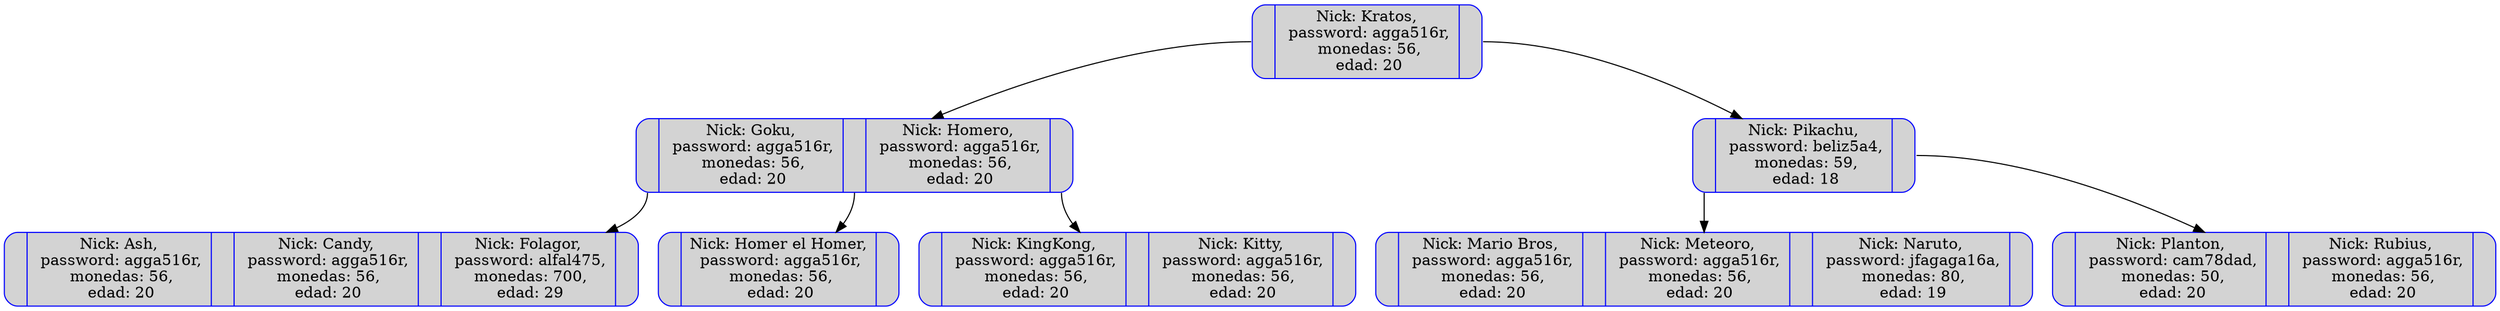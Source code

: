 digraph G{ 
rankdir=TB;
node[color="blue",style="rounded,filled",fillcolor=lightgray, shape=record];
"Nodod420339a-4fde-fa7a-39eb-0881c679fa56"[label="<P0>|Nick: Kratos,\n password: agga516r,\n monedas: 56,\n edad: 20|<P1>"];
"Nodo1d659bc1-826c-376b-72bf-780582a56aee"[label="<P0>|Nick: Goku,\n password: agga516r,\n monedas: 56,\n edad: 20|<P1>|Nick: Homero,\n password: agga516r,\n monedas: 56,\n edad: 20|<P2>"];
"Nodod985a111-509d-dac2-6dbc-6ddf59dd4be3"[label="<P0>|Nick: Ash,\n password: agga516r,\n monedas: 56,\n edad: 20|<P1>|Nick: Candy,\n password: agga516r,\n monedas: 56,\n edad: 20|<P2>|Nick: Folagor,\n password: alfal475,\n monedas: 700,\n edad: 29|<P3>"];
"Nodo1d659bc1-826c-376b-72bf-780582a56aee":P0 -> "Nodod985a111-509d-dac2-6dbc-6ddf59dd4be3";
"Nodo8ca5cf57-b321-f54f-fe5b-50088f07aeb4"[label="<P0>|Nick: Homer el Homer,\n password: agga516r,\n monedas: 56,\n edad: 20|<P1>"];
"Nodo1d659bc1-826c-376b-72bf-780582a56aee":P1 -> "Nodo8ca5cf57-b321-f54f-fe5b-50088f07aeb4";
"Nodoe435544a-86ca-6724-7298-ab51b6cd39ca"[label="<P0>|Nick: KingKong,\n password: agga516r,\n monedas: 56,\n edad: 20|<P1>|Nick: Kitty,\n password: agga516r,\n monedas: 56,\n edad: 20|<P2>"];
"Nodo1d659bc1-826c-376b-72bf-780582a56aee":P2 -> "Nodoe435544a-86ca-6724-7298-ab51b6cd39ca";
"Nodod420339a-4fde-fa7a-39eb-0881c679fa56":P0 -> "Nodo1d659bc1-826c-376b-72bf-780582a56aee";
"Nodo5f0ae241-be8b-f659-6e0e-0dce1faa4f13"[label="<P0>|Nick: Pikachu,\n password: beliz5a4,\n monedas: 59,\n edad: 18|<P1>"];
"Nododaa0e449-cf11-634a-e648-e81f4922731c"[label="<P0>|Nick: Mario Bros,\n password: agga516r,\n monedas: 56,\n edad: 20|<P1>|Nick: Meteoro,\n password: agga516r,\n monedas: 56,\n edad: 20|<P2>|Nick: Naruto,\n password: jfagaga16a,\n monedas: 80,\n edad: 19|<P3>"];
"Nodo5f0ae241-be8b-f659-6e0e-0dce1faa4f13":P0 -> "Nododaa0e449-cf11-634a-e648-e81f4922731c";
"Nodoe8a6d3db-eea8-a34e-aded-8dcb9d6fd0df"[label="<P0>|Nick: Planton,\n password: cam78dad,\n monedas: 50,\n edad: 20|<P1>|Nick: Rubius,\n password: agga516r,\n monedas: 56,\n edad: 20|<P2>"];
"Nodo5f0ae241-be8b-f659-6e0e-0dce1faa4f13":P1 -> "Nodoe8a6d3db-eea8-a34e-aded-8dcb9d6fd0df";
"Nodod420339a-4fde-fa7a-39eb-0881c679fa56":P1 -> "Nodo5f0ae241-be8b-f659-6e0e-0dce1faa4f13";
}